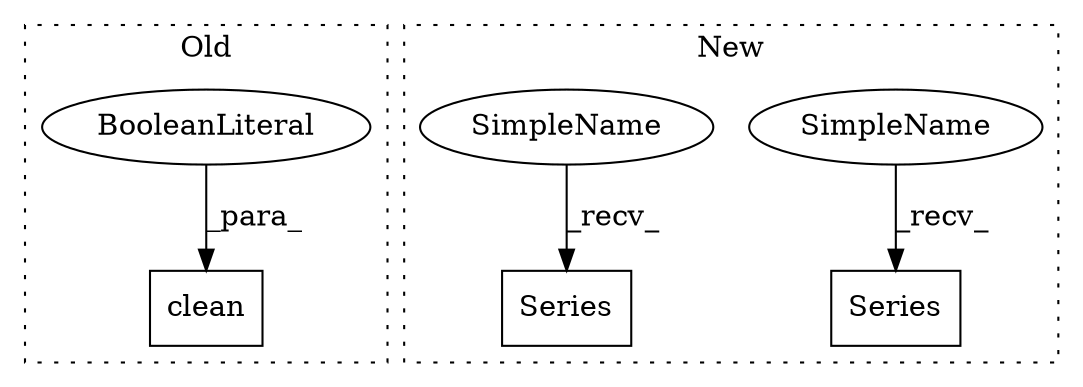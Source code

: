 digraph G {
subgraph cluster0 {
1 [label="clean" a="32" s="1486,1541" l="6,1" shape="box"];
3 [label="BooleanLiteral" a="9" s="1531" l="4" shape="ellipse"];
label = "Old";
style="dotted";
}
subgraph cluster1 {
2 [label="Series" a="32" s="296,393" l="7,1" shape="box"];
4 [label="Series" a="32" s="416,495" l="7,1" shape="box"];
5 [label="SimpleName" a="42" s="409" l="6" shape="ellipse"];
6 [label="SimpleName" a="42" s="289" l="6" shape="ellipse"];
label = "New";
style="dotted";
}
3 -> 1 [label="_para_"];
5 -> 4 [label="_recv_"];
6 -> 2 [label="_recv_"];
}